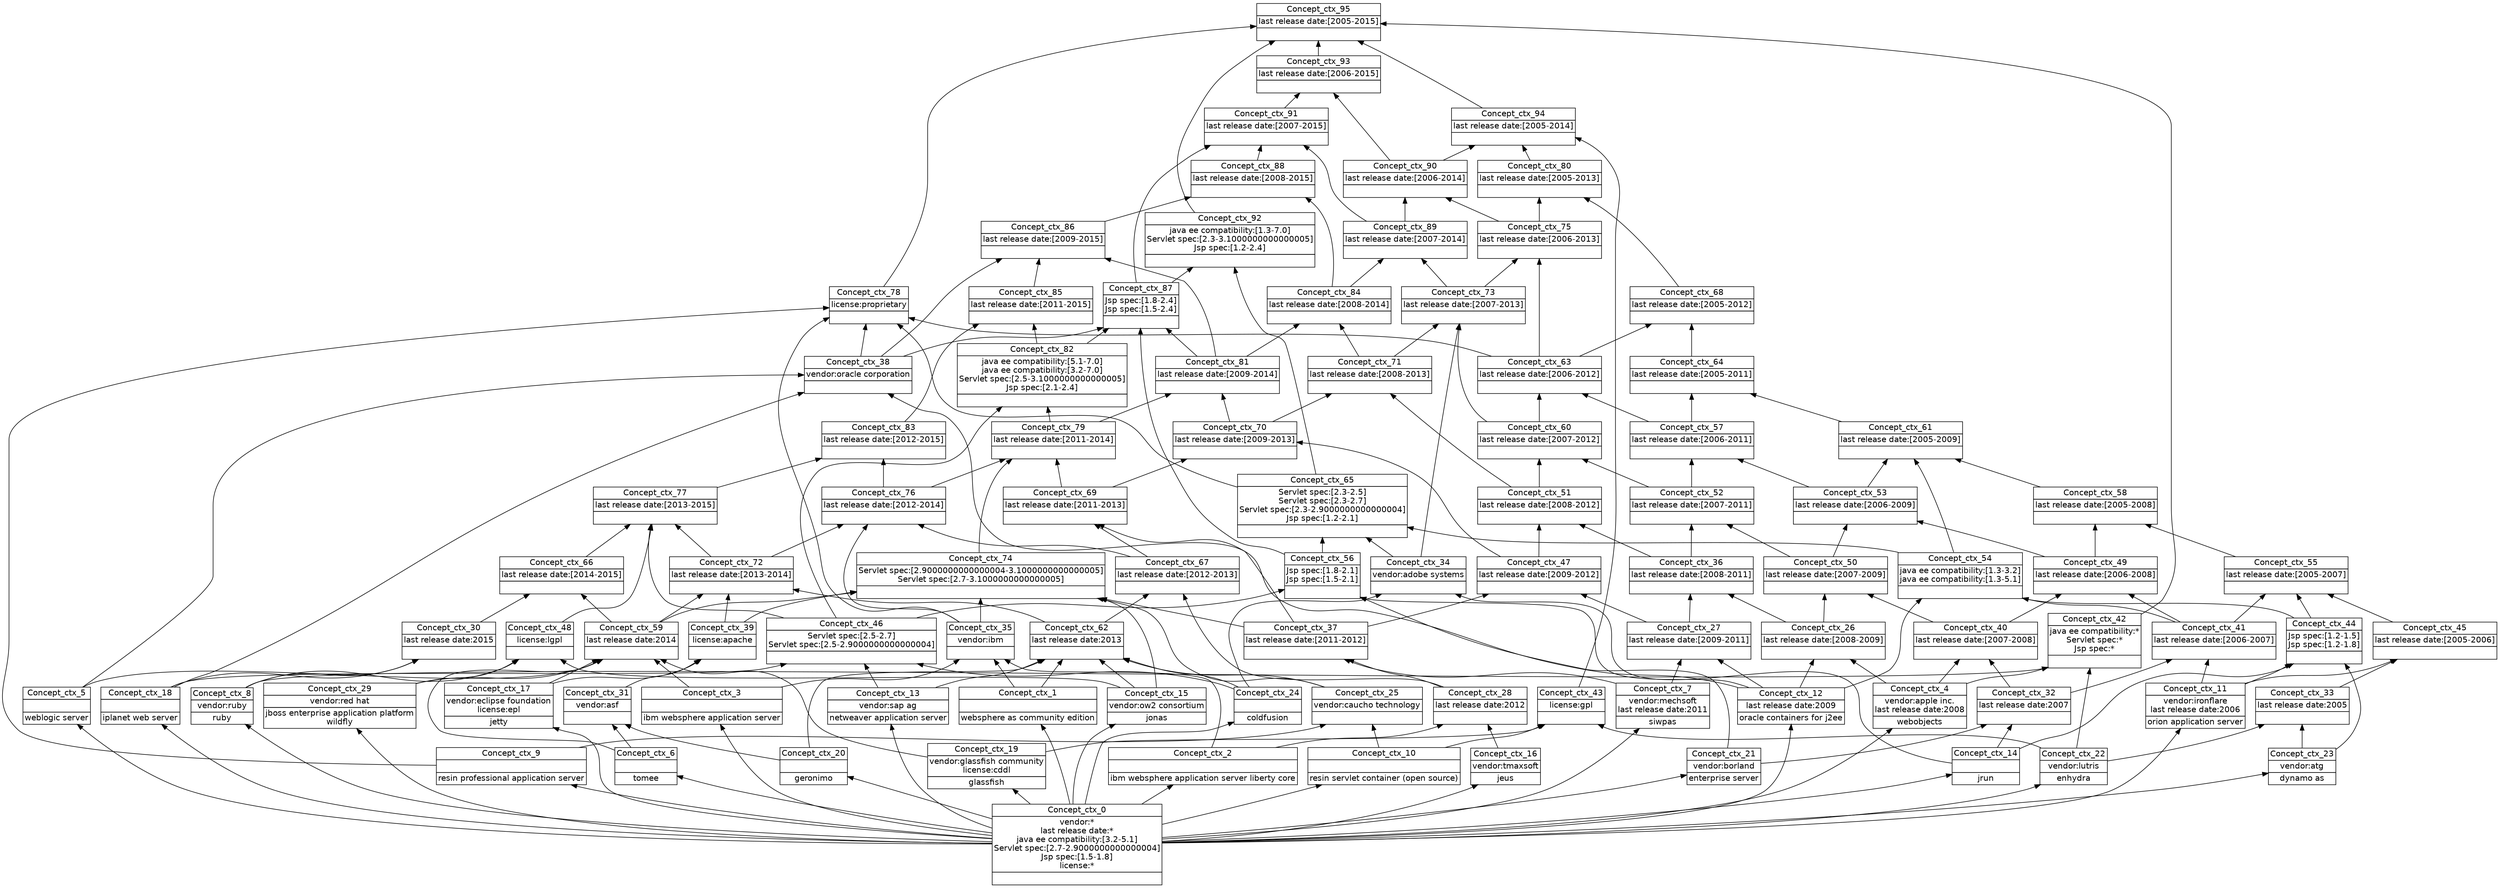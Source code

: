 digraph G { 
	rankdir=BT;
	margin=0;
	node [margin="0.03,0.03",fontname="DejaVu Sans"];
	ranksep=0.3;
	nodesep=0.2;
//graph[label="name:ctx,concept number:96,object number:26,attribute number:111"
19 [shape=none,label=<<table border="0" cellborder="1" cellspacing="0" port="p"><tr><td>Concept_ctx_0</td></tr><tr><td>vendor:*<br/>last release date:*<br/>java ee compatibility:[3.2-5.1]<br/>Servlet spec:[2.7-2.9000000000000004]<br/>Jsp spec:[1.5-1.8]<br/>license:*<br/></td></tr><tr><td><br/></td></tr></table>>];
10 [shape=none,label=<<table border="0" cellborder="1" cellspacing="0" port="p"><tr><td>Concept_ctx_16</td></tr><tr><td>vendor:tmaxsoft<br/></td></tr><tr><td>jeus<br/></td></tr></table>>];
11 [shape=none,label=<<table border="0" cellborder="1" cellspacing="0" port="p"><tr><td>Concept_ctx_15</td></tr><tr><td>vendor:ow2 consortium<br/></td></tr><tr><td>jonas<br/></td></tr></table>>];
12 [shape=none,label=<<table border="0" cellborder="1" cellspacing="0" port="p"><tr><td>Concept_ctx_13</td></tr><tr><td>vendor:sap ag<br/></td></tr><tr><td>netweaver application server<br/></td></tr></table>>];
13 [shape=none,label=<<table border="0" cellborder="1" cellspacing="0" port="p"><tr><td>Concept_ctx_11</td></tr><tr><td>vendor:ironflare<br/>last release date:2006<br/></td></tr><tr><td>orion application server<br/></td></tr></table>>];
15 [shape=none,label=<<table border="0" cellborder="1" cellspacing="0" port="p"><tr><td>Concept_ctx_8</td></tr><tr><td>vendor:ruby<br/></td></tr><tr><td>ruby<br/></td></tr></table>>];
16 [shape=none,label=<<table border="0" cellborder="1" cellspacing="0" port="p"><tr><td>Concept_ctx_7</td></tr><tr><td>vendor:mechsoft<br/>last release date:2011<br/></td></tr><tr><td>siwpas<br/></td></tr></table>>];
17 [shape=none,label=<<table border="0" cellborder="1" cellspacing="0" port="p"><tr><td>Concept_ctx_4</td></tr><tr><td>vendor:apple inc.<br/>last release date:2008<br/></td></tr><tr><td>webobjects<br/></td></tr></table>>];
2 [shape=none,label=<<table border="0" cellborder="1" cellspacing="0" port="p"><tr><td>Concept_ctx_23</td></tr><tr><td>vendor:atg<br/></td></tr><tr><td>dynamo as<br/></td></tr></table>>];
21 [shape=none,label=<<table border="0" cellborder="1" cellspacing="0" port="p"><tr><td>Concept_ctx_14</td></tr><tr><td><br/></td></tr><tr><td>jrun<br/></td></tr></table>>];
23 [shape=none,label=<<table border="0" cellborder="1" cellspacing="0" port="p"><tr><td>Concept_ctx_12</td></tr><tr><td>last release date:2009<br/></td></tr><tr><td>oracle containers for j2ee<br/></td></tr></table>>];
24 [shape=none,label=<<table border="0" cellborder="1" cellspacing="0" port="p"><tr><td>Concept_ctx_2</td></tr><tr><td><br/></td></tr><tr><td>ibm websphere application server liberty core<br/></td></tr></table>>];
26 [shape=none,label=<<table border="0" cellborder="1" cellspacing="0" port="p"><tr><td>Concept_ctx_24</td></tr><tr><td><br/></td></tr><tr><td>coldfusion<br/></td></tr></table>>];
27 [shape=none,label=<<table border="0" cellborder="1" cellspacing="0" port="p"><tr><td>Concept_ctx_20</td></tr><tr><td><br/></td></tr><tr><td>geronimo<br/></td></tr></table>>];
28 [shape=none,label=<<table border="0" cellborder="1" cellspacing="0" port="p"><tr><td>Concept_ctx_1</td></tr><tr><td><br/></td></tr><tr><td>websphere as community edition<br/></td></tr></table>>];
3 [shape=none,label=<<table border="0" cellborder="1" cellspacing="0" port="p"><tr><td>Concept_ctx_22</td></tr><tr><td>vendor:lutris<br/></td></tr><tr><td>enhydra<br/></td></tr></table>>];
30 [shape=none,label=<<table border="0" cellborder="1" cellspacing="0" port="p"><tr><td>Concept_ctx_6</td></tr><tr><td><br/></td></tr><tr><td>tomee<br/></td></tr></table>>];
31 [shape=none,label=<<table border="0" cellborder="1" cellspacing="0" port="p"><tr><td>Concept_ctx_3</td></tr><tr><td><br/></td></tr><tr><td>ibm websphere application server<br/></td></tr></table>>];
32 [shape=none,label=<<table border="0" cellborder="1" cellspacing="0" port="p"><tr><td>Concept_ctx_5</td></tr><tr><td><br/></td></tr><tr><td>weblogic server<br/></td></tr></table>>];
34 [shape=none,label=<<table border="0" cellborder="1" cellspacing="0" port="p"><tr><td>Concept_ctx_18</td></tr><tr><td><br/></td></tr><tr><td>iplanet web server<br/></td></tr></table>>];
4 [shape=none,label=<<table border="0" cellborder="1" cellspacing="0" port="p"><tr><td>Concept_ctx_21</td></tr><tr><td>vendor:borland<br/></td></tr><tr><td>enterprise server<br/></td></tr></table>>];
6 [shape=none,label=<<table border="0" cellborder="1" cellspacing="0" port="p"><tr><td>Concept_ctx_19</td></tr><tr><td>vendor:glassfish community<br/>license:cddl<br/></td></tr><tr><td>glassfish<br/></td></tr></table>>];
9 [shape=none,label=<<table border="0" cellborder="1" cellspacing="0" port="p"><tr><td>Concept_ctx_17</td></tr><tr><td>vendor:eclipse foundation<br/>license:epl<br/></td></tr><tr><td>jetty<br/></td></tr></table>>];
91 [shape=none,label=<<table border="0" cellborder="1" cellspacing="0" port="p"><tr><td>Concept_ctx_9</td></tr><tr><td><br/></td></tr><tr><td>resin professional application server<br/></td></tr></table>>];
93 [shape=none,label=<<table border="0" cellborder="1" cellspacing="0" port="p"><tr><td>Concept_ctx_10</td></tr><tr><td><br/></td></tr><tr><td>resin servlet container (open source)<br/></td></tr></table>>];
1 [shape=none,label=<<table border="0" cellborder="1" cellspacing="0" port="p"><tr><td>Concept_ctx_34</td></tr><tr><td>vendor:adobe systems<br/></td></tr><tr><td><br/></td></tr></table>>];
14 [shape=none,label=<<table border="0" cellborder="1" cellspacing="0" port="p"><tr><td>Concept_ctx_25</td></tr><tr><td>vendor:caucho technology<br/></td></tr><tr><td><br/></td></tr></table>>];
20 [shape=none,label=<<table border="0" cellborder="1" cellspacing="0" port="p"><tr><td>Concept_ctx_33</td></tr><tr><td>last release date:2005<br/></td></tr><tr><td><br/></td></tr></table>>];
22 [shape=none,label=<<table border="0" cellborder="1" cellspacing="0" port="p"><tr><td>Concept_ctx_32</td></tr><tr><td>last release date:2007<br/></td></tr><tr><td><br/></td></tr></table>>];
25 [shape=none,label=<<table border="0" cellborder="1" cellspacing="0" port="p"><tr><td>Concept_ctx_28</td></tr><tr><td>last release date:2012<br/></td></tr><tr><td><br/></td></tr></table>>];
35 [shape=none,label=<<table border="0" cellborder="1" cellspacing="0" port="p"><tr><td>Concept_ctx_30</td></tr><tr><td>last release date:2015<br/></td></tr><tr><td><br/></td></tr></table>>];
39 [shape=none,label=<<table border="0" cellborder="1" cellspacing="0" port="p"><tr><td>Concept_ctx_26</td></tr><tr><td>last release date:[2008-2009]<br/></td></tr><tr><td><br/></td></tr></table>>];
40 [shape=none,label=<<table border="0" cellborder="1" cellspacing="0" port="p"><tr><td>Concept_ctx_27</td></tr><tr><td>last release date:[2009-2011]<br/></td></tr><tr><td><br/></td></tr></table>>];
5 [shape=none,label=<<table border="0" cellborder="1" cellspacing="0" port="p"><tr><td>Concept_ctx_31</td></tr><tr><td>vendor:asf<br/></td></tr><tr><td><br/></td></tr></table>>];
8 [shape=none,label=<<table border="0" cellborder="1" cellspacing="0" port="p"><tr><td>Concept_ctx_29</td></tr><tr><td>vendor:red hat<br/></td></tr><tr><td>jboss enterprise application platform<br/>wildfly<br/></td></tr></table>>];
18 [shape=none,label=<<table border="0" cellborder="1" cellspacing="0" port="p"><tr><td>Concept_ctx_35</td></tr><tr><td>vendor:ibm<br/></td></tr><tr><td><br/></td></tr></table>>];
36 [shape=none,label=<<table border="0" cellborder="1" cellspacing="0" port="p"><tr><td>Concept_ctx_45</td></tr><tr><td>last release date:[2005-2006]<br/></td></tr><tr><td><br/></td></tr></table>>];
37 [shape=none,label=<<table border="0" cellborder="1" cellspacing="0" port="p"><tr><td>Concept_ctx_41</td></tr><tr><td>last release date:[2006-2007]<br/></td></tr><tr><td><br/></td></tr></table>>];
38 [shape=none,label=<<table border="0" cellborder="1" cellspacing="0" port="p"><tr><td>Concept_ctx_40</td></tr><tr><td>last release date:[2007-2008]<br/></td></tr><tr><td><br/></td></tr></table>>];
41 [shape=none,label=<<table border="0" cellborder="1" cellspacing="0" port="p"><tr><td>Concept_ctx_37</td></tr><tr><td>last release date:[2011-2012]<br/></td></tr><tr><td><br/></td></tr></table>>];
48 [shape=none,label=<<table border="0" cellborder="1" cellspacing="0" port="p"><tr><td>Concept_ctx_36</td></tr><tr><td>last release date:[2008-2011]<br/></td></tr><tr><td><br/></td></tr></table>>];
7 [shape=none,label=<<table border="0" cellborder="1" cellspacing="0" port="p"><tr><td>Concept_ctx_38</td></tr><tr><td>vendor:oracle corporation<br/></td></tr><tr><td><br/></td></tr></table>>];
84 [shape=none,label=<<table border="0" cellborder="1" cellspacing="0" port="p"><tr><td>Concept_ctx_42</td></tr><tr><td>java ee compatibility:*<br/>Servlet spec:*<br/>Jsp spec:*<br/></td></tr><tr><td><br/></td></tr></table>>];
86 [shape=none,label=<<table border="0" cellborder="1" cellspacing="0" port="p"><tr><td>Concept_ctx_46</td></tr><tr><td>Servlet spec:[2.5-2.7]<br/>Servlet spec:[2.5-2.9000000000000004]<br/></td></tr><tr><td><br/></td></tr></table>>];
88 [shape=none,label=<<table border="0" cellborder="1" cellspacing="0" port="p"><tr><td>Concept_ctx_44</td></tr><tr><td>Jsp spec:[1.2-1.5]<br/>Jsp spec:[1.2-1.8]<br/></td></tr><tr><td><br/></td></tr></table>>];
94 [shape=none,label=<<table border="0" cellborder="1" cellspacing="0" port="p"><tr><td>Concept_ctx_43</td></tr><tr><td>license:gpl<br/></td></tr><tr><td><br/></td></tr></table>>];
95 [shape=none,label=<<table border="0" cellborder="1" cellspacing="0" port="p"><tr><td>Concept_ctx_39</td></tr><tr><td>license:apache<br/></td></tr><tr><td><br/></td></tr></table>>];
46 [shape=none,label=<<table border="0" cellborder="1" cellspacing="0" port="p"><tr><td>Concept_ctx_49</td></tr><tr><td>last release date:[2006-2008]<br/></td></tr><tr><td><br/></td></tr></table>>];
47 [shape=none,label=<<table border="0" cellborder="1" cellspacing="0" port="p"><tr><td>Concept_ctx_50</td></tr><tr><td>last release date:[2007-2009]<br/></td></tr><tr><td><br/></td></tr></table>>];
49 [shape=none,label=<<table border="0" cellborder="1" cellspacing="0" port="p"><tr><td>Concept_ctx_47</td></tr><tr><td>last release date:[2009-2012]<br/></td></tr><tr><td><br/></td></tr></table>>];
96 [shape=none,label=<<table border="0" cellborder="1" cellspacing="0" port="p"><tr><td>Concept_ctx_48</td></tr><tr><td>license:lgpl<br/></td></tr><tr><td><br/></td></tr></table>>];
45 [shape=none,label=<<table border="0" cellborder="1" cellspacing="0" port="p"><tr><td>Concept_ctx_55</td></tr><tr><td>last release date:[2005-2007]<br/></td></tr><tr><td><br/></td></tr></table>>];
54 [shape=none,label=<<table border="0" cellborder="1" cellspacing="0" port="p"><tr><td>Concept_ctx_53</td></tr><tr><td>last release date:[2006-2009]<br/></td></tr><tr><td><br/></td></tr></table>>];
55 [shape=none,label=<<table border="0" cellborder="1" cellspacing="0" port="p"><tr><td>Concept_ctx_52</td></tr><tr><td>last release date:[2007-2011]<br/></td></tr><tr><td><br/></td></tr></table>>];
56 [shape=none,label=<<table border="0" cellborder="1" cellspacing="0" port="p"><tr><td>Concept_ctx_51</td></tr><tr><td>last release date:[2008-2012]<br/></td></tr><tr><td><br/></td></tr></table>>];
81 [shape=none,label=<<table border="0" cellborder="1" cellspacing="0" port="p"><tr><td>Concept_ctx_54</td></tr><tr><td>java ee compatibility:[1.3-3.2]<br/>java ee compatibility:[1.3-5.1]<br/></td></tr><tr><td><br/></td></tr></table>>];
89 [shape=none,label=<<table border="0" cellborder="1" cellspacing="0" port="p"><tr><td>Concept_ctx_56</td></tr><tr><td>Jsp spec:[1.8-2.1]<br/>Jsp spec:[1.5-2.1]<br/></td></tr><tr><td><br/></td></tr></table>>];
53 [shape=none,label=<<table border="0" cellborder="1" cellspacing="0" port="p"><tr><td>Concept_ctx_58</td></tr><tr><td>last release date:[2005-2008]<br/></td></tr><tr><td><br/></td></tr></table>>];
61 [shape=none,label=<<table border="0" cellborder="1" cellspacing="0" port="p"><tr><td>Concept_ctx_57</td></tr><tr><td>last release date:[2006-2011]<br/></td></tr><tr><td><br/></td></tr></table>>];
29 [shape=none,label=<<table border="0" cellborder="1" cellspacing="0" port="p"><tr><td>Concept_ctx_62</td></tr><tr><td>last release date:2013<br/></td></tr><tr><td><br/></td></tr></table>>];
33 [shape=none,label=<<table border="0" cellborder="1" cellspacing="0" port="p"><tr><td>Concept_ctx_59</td></tr><tr><td>last release date:2014<br/></td></tr><tr><td><br/></td></tr></table>>];
60 [shape=none,label=<<table border="0" cellborder="1" cellspacing="0" port="p"><tr><td>Concept_ctx_61</td></tr><tr><td>last release date:[2005-2009]<br/></td></tr><tr><td><br/></td></tr></table>>];
62 [shape=none,label=<<table border="0" cellborder="1" cellspacing="0" port="p"><tr><td>Concept_ctx_60</td></tr><tr><td>last release date:[2007-2012]<br/></td></tr><tr><td><br/></td></tr></table>>];
66 [shape=none,label=<<table border="0" cellborder="1" cellspacing="0" port="p"><tr><td>Concept_ctx_64</td></tr><tr><td>last release date:[2005-2011]<br/></td></tr><tr><td><br/></td></tr></table>>];
67 [shape=none,label=<<table border="0" cellborder="1" cellspacing="0" port="p"><tr><td>Concept_ctx_63</td></tr><tr><td>last release date:[2006-2012]<br/></td></tr><tr><td><br/></td></tr></table>>];
85 [shape=none,label=<<table border="0" cellborder="1" cellspacing="0" port="p"><tr><td>Concept_ctx_65</td></tr><tr><td>Servlet spec:[2.3-2.5]<br/>Servlet spec:[2.3-2.7]<br/>Servlet spec:[2.3-2.9000000000000004]<br/>Jsp spec:[1.2-2.1]<br/></td></tr><tr><td><br/></td></tr></table>>];
42 [shape=none,label=<<table border="0" cellborder="1" cellspacing="0" port="p"><tr><td>Concept_ctx_67</td></tr><tr><td>last release date:[2012-2013]<br/></td></tr><tr><td><br/></td></tr></table>>];
44 [shape=none,label=<<table border="0" cellborder="1" cellspacing="0" port="p"><tr><td>Concept_ctx_66</td></tr><tr><td>last release date:[2014-2015]<br/></td></tr><tr><td><br/></td></tr></table>>];
50 [shape=none,label=<<table border="0" cellborder="1" cellspacing="0" port="p"><tr><td>Concept_ctx_69</td></tr><tr><td>last release date:[2011-2013]<br/></td></tr><tr><td><br/></td></tr></table>>];
71 [shape=none,label=<<table border="0" cellborder="1" cellspacing="0" port="p"><tr><td>Concept_ctx_68</td></tr><tr><td>last release date:[2005-2012]<br/></td></tr><tr><td><br/></td></tr></table>>];
57 [shape=none,label=<<table border="0" cellborder="1" cellspacing="0" port="p"><tr><td>Concept_ctx_70</td></tr><tr><td>last release date:[2009-2013]<br/></td></tr><tr><td><br/></td></tr></table>>];
63 [shape=none,label=<<table border="0" cellborder="1" cellspacing="0" port="p"><tr><td>Concept_ctx_71</td></tr><tr><td>last release date:[2008-2013]<br/></td></tr><tr><td><br/></td></tr></table>>];
43 [shape=none,label=<<table border="0" cellborder="1" cellspacing="0" port="p"><tr><td>Concept_ctx_72</td></tr><tr><td>last release date:[2013-2014]<br/></td></tr><tr><td><br/></td></tr></table>>];
68 [shape=none,label=<<table border="0" cellborder="1" cellspacing="0" port="p"><tr><td>Concept_ctx_73</td></tr><tr><td>last release date:[2007-2013]<br/></td></tr><tr><td><br/></td></tr></table>>];
72 [shape=none,label=<<table border="0" cellborder="1" cellspacing="0" port="p"><tr><td>Concept_ctx_75</td></tr><tr><td>last release date:[2006-2013]<br/></td></tr><tr><td><br/></td></tr></table>>];
87 [shape=none,label=<<table border="0" cellborder="1" cellspacing="0" port="p"><tr><td>Concept_ctx_74</td></tr><tr><td>Servlet spec:[2.9000000000000004-3.1000000000000005]<br/>Servlet spec:[2.7-3.1000000000000005]<br/></td></tr><tr><td><br/></td></tr></table>>];
51 [shape=none,label=<<table border="0" cellborder="1" cellspacing="0" port="p"><tr><td>Concept_ctx_76</td></tr><tr><td>last release date:[2012-2014]<br/></td></tr><tr><td><br/></td></tr></table>>];
52 [shape=none,label=<<table border="0" cellborder="1" cellspacing="0" port="p"><tr><td>Concept_ctx_77</td></tr><tr><td>last release date:[2013-2015]<br/></td></tr><tr><td><br/></td></tr></table>>];
92 [shape=none,label=<<table border="0" cellborder="1" cellspacing="0" port="p"><tr><td>Concept_ctx_78</td></tr><tr><td>license:proprietary<br/></td></tr><tr><td><br/></td></tr></table>>];
58 [shape=none,label=<<table border="0" cellborder="1" cellspacing="0" port="p"><tr><td>Concept_ctx_79</td></tr><tr><td>last release date:[2011-2014]<br/></td></tr><tr><td><br/></td></tr></table>>];
75 [shape=none,label=<<table border="0" cellborder="1" cellspacing="0" port="p"><tr><td>Concept_ctx_80</td></tr><tr><td>last release date:[2005-2013]<br/></td></tr><tr><td><br/></td></tr></table>>];
59 [shape=none,label=<<table border="0" cellborder="1" cellspacing="0" port="p"><tr><td>Concept_ctx_83</td></tr><tr><td>last release date:[2012-2015]<br/></td></tr><tr><td><br/></td></tr></table>>];
64 [shape=none,label=<<table border="0" cellborder="1" cellspacing="0" port="p"><tr><td>Concept_ctx_81</td></tr><tr><td>last release date:[2009-2014]<br/></td></tr><tr><td><br/></td></tr></table>>];
82 [shape=none,label=<<table border="0" cellborder="1" cellspacing="0" port="p"><tr><td>Concept_ctx_82</td></tr><tr><td>java ee compatibility:[5.1-7.0]<br/>java ee compatibility:[3.2-7.0]<br/>Servlet spec:[2.5-3.1000000000000005]<br/>Jsp spec:[2.1-2.4]<br/></td></tr><tr><td><br/></td></tr></table>>];
65 [shape=none,label=<<table border="0" cellborder="1" cellspacing="0" port="p"><tr><td>Concept_ctx_85</td></tr><tr><td>last release date:[2011-2015]<br/></td></tr><tr><td><br/></td></tr></table>>];
69 [shape=none,label=<<table border="0" cellborder="1" cellspacing="0" port="p"><tr><td>Concept_ctx_84</td></tr><tr><td>last release date:[2008-2014]<br/></td></tr><tr><td><br/></td></tr></table>>];
70 [shape=none,label=<<table border="0" cellborder="1" cellspacing="0" port="p"><tr><td>Concept_ctx_86</td></tr><tr><td>last release date:[2009-2015]<br/></td></tr><tr><td><br/></td></tr></table>>];
90 [shape=none,label=<<table border="0" cellborder="1" cellspacing="0" port="p"><tr><td>Concept_ctx_87</td></tr><tr><td>Jsp spec:[1.8-2.4]<br/>Jsp spec:[1.5-2.4]<br/></td></tr><tr><td><br/></td></tr></table>>];
73 [shape=none,label=<<table border="0" cellborder="1" cellspacing="0" port="p"><tr><td>Concept_ctx_89</td></tr><tr><td>last release date:[2007-2014]<br/></td></tr><tr><td><br/></td></tr></table>>];
74 [shape=none,label=<<table border="0" cellborder="1" cellspacing="0" port="p"><tr><td>Concept_ctx_88</td></tr><tr><td>last release date:[2008-2015]<br/></td></tr><tr><td><br/></td></tr></table>>];
76 [shape=none,label=<<table border="0" cellborder="1" cellspacing="0" port="p"><tr><td>Concept_ctx_90</td></tr><tr><td>last release date:[2006-2014]<br/></td></tr><tr><td><br/></td></tr></table>>];
77 [shape=none,label=<<table border="0" cellborder="1" cellspacing="0" port="p"><tr><td>Concept_ctx_91</td></tr><tr><td>last release date:[2007-2015]<br/></td></tr><tr><td><br/></td></tr></table>>];
83 [shape=none,label=<<table border="0" cellborder="1" cellspacing="0" port="p"><tr><td>Concept_ctx_92</td></tr><tr><td>java ee compatibility:[1.3-7.0]<br/>Servlet spec:[2.3-3.1000000000000005]<br/>Jsp spec:[1.2-2.4]<br/></td></tr><tr><td><br/></td></tr></table>>];
78 [shape=none,label=<<table border="0" cellborder="1" cellspacing="0" port="p"><tr><td>Concept_ctx_94</td></tr><tr><td>last release date:[2005-2014]<br/></td></tr><tr><td><br/></td></tr></table>>];
79 [shape=none,label=<<table border="0" cellborder="1" cellspacing="0" port="p"><tr><td>Concept_ctx_93</td></tr><tr><td>last release date:[2006-2015]<br/></td></tr><tr><td><br/></td></tr></table>>];
80 [shape=none,label=<<table border="0" cellborder="1" cellspacing="0" port="p"><tr><td>Concept_ctx_95</td></tr><tr><td>last release date:[2005-2015]<br/></td></tr><tr><td><br/></td></tr></table>>];
	19:p -> 10:p
	19:p -> 11:p
	19:p -> 12:p
	19:p -> 13:p
	19:p -> 15:p
	19:p -> 16:p
	19:p -> 17:p
	19:p -> 2:p
	19:p -> 21:p
	19:p -> 23:p
	19:p -> 24:p
	19:p -> 26:p
	19:p -> 27:p
	19:p -> 28:p
	19:p -> 3:p
	19:p -> 30:p
	19:p -> 31:p
	19:p -> 32:p
	19:p -> 34:p
	19:p -> 4:p
	19:p -> 6:p
	19:p -> 9:p
	19:p -> 91:p
	19:p -> 93:p
	26:p -> 1:p
	21:p -> 1:p
	91:p -> 14:p
	93:p -> 14:p
	3:p -> 20:p
	2:p -> 20:p
	4:p -> 22:p
	21:p -> 22:p
	24:p -> 25:p
	10:p -> 25:p
	34:p -> 35:p
	15:p -> 35:p
	23:p -> 39:p
	17:p -> 39:p
	23:p -> 40:p
	16:p -> 40:p
	27:p -> 5:p
	30:p -> 5:p
	19:p -> 8:p
	24:p -> 18:p
	28:p -> 18:p
	31:p -> 18:p
	20:p -> 36:p
	13:p -> 36:p
	22:p -> 37:p
	13:p -> 37:p
	22:p -> 38:p
	17:p -> 38:p
	25:p -> 41:p
	16:p -> 41:p
	39:p -> 48:p
	40:p -> 48:p
	23:p -> 7:p
	32:p -> 7:p
	34:p -> 7:p
	3:p -> 84:p
	15:p -> 84:p
	17:p -> 84:p
	12:p -> 86:p
	26:p -> 86:p
	34:p -> 86:p
	21:p -> 88:p
	2:p -> 88:p
	13:p -> 88:p
	6:p -> 94:p
	3:p -> 94:p
	93:p -> 94:p
	9:p -> 95:p
	5:p -> 95:p
	37:p -> 46:p
	38:p -> 46:p
	39:p -> 47:p
	38:p -> 47:p
	40:p -> 49:p
	41:p -> 49:p
	8:p -> 96:p
	11:p -> 96:p
	15:p -> 96:p
	36:p -> 45:p
	37:p -> 45:p
	88:p -> 45:p
	46:p -> 54:p
	47:p -> 54:p
	47:p -> 55:p
	48:p -> 55:p
	49:p -> 56:p
	48:p -> 56:p
	37:p -> 81:p
	23:p -> 81:p
	88:p -> 81:p
	86:p -> 89:p
	23:p -> 89:p
	4:p -> 89:p
	46:p -> 53:p
	45:p -> 53:p
	54:p -> 61:p
	55:p -> 61:p
	14:p -> 29:p
	27:p -> 29:p
	28:p -> 29:p
	11:p -> 29:p
	12:p -> 29:p
	26:p -> 29:p
	6:p -> 33:p
	31:p -> 33:p
	32:p -> 33:p
	30:p -> 33:p
	9:p -> 33:p
	8:p -> 33:p
	54:p -> 60:p
	81:p -> 60:p
	53:p -> 60:p
	55:p -> 62:p
	56:p -> 62:p
	60:p -> 66:p
	61:p -> 66:p
	61:p -> 67:p
	62:p -> 67:p
	81:p -> 85:p
	1:p -> 85:p
	89:p -> 85:p
	25:p -> 42:p
	29:p -> 42:p
	35:p -> 44:p
	33:p -> 44:p
	42:p -> 50:p
	41:p -> 50:p
	67:p -> 71:p
	66:p -> 71:p
	49:p -> 57:p
	50:p -> 57:p
	56:p -> 63:p
	57:p -> 63:p
	29:p -> 43:p
	95:p -> 43:p
	33:p -> 43:p
	1:p -> 68:p
	63:p -> 68:p
	62:p -> 68:p
	67:p -> 72:p
	68:p -> 72:p
	14:p -> 87:p
	18:p -> 87:p
	95:p -> 87:p
	33:p -> 87:p
	41:p -> 87:p
	11:p -> 87:p
	43:p -> 51:p
	18:p -> 51:p
	42:p -> 51:p
	44:p -> 52:p
	43:p -> 52:p
	96:p -> 52:p
	86:p -> 52:p
	67:p -> 92:p
	91:p -> 92:p
	85:p -> 92:p
	18:p -> 92:p
	7:p -> 92:p
	50:p -> 58:p
	87:p -> 58:p
	51:p -> 58:p
	71:p -> 75:p
	72:p -> 75:p
	51:p -> 59:p
	52:p -> 59:p
	58:p -> 64:p
	57:p -> 64:p
	86:p -> 82:p
	58:p -> 82:p
	82:p -> 65:p
	59:p -> 65:p
	64:p -> 69:p
	63:p -> 69:p
	65:p -> 70:p
	7:p -> 70:p
	64:p -> 70:p
	82:p -> 90:p
	89:p -> 90:p
	7:p -> 90:p
	64:p -> 90:p
	69:p -> 73:p
	68:p -> 73:p
	69:p -> 74:p
	70:p -> 74:p
	72:p -> 76:p
	73:p -> 76:p
	90:p -> 77:p
	73:p -> 77:p
	74:p -> 77:p
	85:p -> 83:p
	90:p -> 83:p
	94:p -> 78:p
	76:p -> 78:p
	75:p -> 78:p
	76:p -> 79:p
	77:p -> 79:p
	92:p -> 80:p
	78:p -> 80:p
	83:p -> 80:p
	84:p -> 80:p
	79:p -> 80:p
}